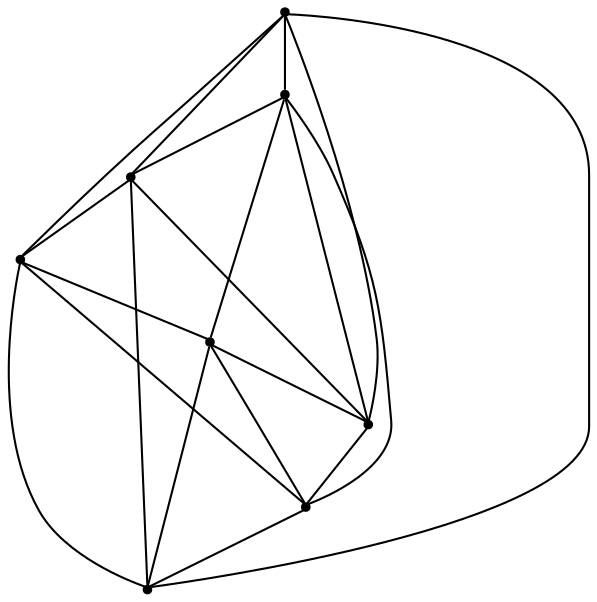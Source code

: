 graph {
  node [shape=point,comment="{\"directed\":false,\"doi\":\"10.1007/978-3-030-04414-5_10\",\"figure\":\"1 (3)\"}"]

  v0 [pos="1550.3095009257304,532.4367827550327"]
  v1 [pos="1369.789104984165,532.4367827550326"]
  v2 [pos="1550.3095009257308,712.9591630840592"]
  v3 [pos="1369.789104984165,712.9591630840592"]
  v4 [pos="1482.6154334507444,600.1300205945151"]
  v5 [pos="1482.6154334507444,645.2574045010338"]
  v6 [pos="1437.4831724591513,600.1300205945153"]
  v7 [pos="1437.483172459151,645.2574045010336"]

  v0 -- v1 [id="-1",pos="1550.3095009257304,532.4367827550327 1369.789104984165,532.4367827550326 1369.789104984165,532.4367827550326 1369.789104984165,532.4367827550326"]
  v3 -- v1 [id="-2",pos="1369.789104984165,712.9591630840592 1369.789104984165,532.4367827550326 1369.789104984165,532.4367827550326 1369.789104984165,532.4367827550326"]
  v3 -- v7 [id="-3",pos="1369.789104984165,712.9591630840592 1437.483172459151,645.2574045010336 1437.483172459151,645.2574045010336 1437.483172459151,645.2574045010336"]
  v1 -- v6 [id="-4",pos="1369.789104984165,532.4367827550326 1437.4831724591513,600.1300205945153 1437.4831724591513,600.1300205945153 1437.4831724591513,600.1300205945153"]
  v3 -- v6 [id="-5",pos="1369.789104984165,712.9591630840592 1392.3551400973352,645.2617284604436 1392.3551400973352,645.2617284604436 1392.3551400973352,645.2617284604436 1437.4831724591513,600.1300205945153 1437.4831724591513,600.1300205945153 1437.4831724591513,600.1300205945153"]
  v1 -- v7 [id="-6",pos="1369.789104984165,532.4367827550326 1392.3551400973352,600.1342809662867 1392.3551400973352,600.1342809662867 1392.3551400973352,600.1342809662867 1437.483172459151,645.2574045010336 1437.483172459151,645.2574045010336 1437.483172459151,645.2574045010336"]
  v6 -- v7 [id="-7",pos="1437.4831724591513,600.1300205945153 1437.483172459151,645.2574045010336 1437.483172459151,645.2574045010336 1437.483172459151,645.2574045010336"]
  v3 -- v5 [id="-8",pos="1369.789104984165,712.9591630840592 1437.48320425336,690.3933727387334 1437.48320425336,690.3933727387334 1437.48320425336,690.3933727387334 1482.6154334507444,645.2574045010338 1482.6154334507444,645.2574045010338 1482.6154334507444,645.2574045010338"]
  v7 -- v2 [id="-9",pos="1437.483172459151,645.2574045010336 1482.6153380681178,690.3933727387334 1482.6153380681178,690.3933727387334 1482.6153380681178,690.3933727387334 1550.3095009257308,712.9591630840592 1550.3095009257308,712.9591630840592 1550.3095009257308,712.9591630840592"]
  v6 -- v4 [id="-10",pos="1437.4831724591513,600.1300205945153 1482.6154334507444,600.1300205945151 1482.6154334507444,600.1300205945151 1482.6154334507444,600.1300205945151"]
  v1 -- v4 [id="-11",pos="1369.789104984165,532.4367827550326 1437.48320425336,555.0026366879968 1437.48320425336,555.0026366879968 1437.48320425336,555.0026366879968 1482.6154334507444,600.1300205945151 1482.6154334507444,600.1300205945151 1482.6154334507444,600.1300205945151"]
  v7 -- v5 [id="-12",pos="1437.483172459151,645.2574045010336 1482.6154334507444,645.2574045010338 1482.6154334507444,645.2574045010338 1482.6154334507444,645.2574045010338"]
  v6 -- v0 [id="-13",pos="1437.4831724591513,600.1300205945153 1482.6153380681178,555.0026366879968 1482.6153380681178,555.0026366879968 1482.6153380681178,555.0026366879968 1550.3095009257304,532.4367827550327 1550.3095009257304,532.4367827550327 1550.3095009257304,532.4367827550327"]
  v5 -- v4 [id="-14",pos="1482.6154334507444,645.2574045010338 1482.6154334507444,600.1300205945151 1482.6154334507444,600.1300205945151 1482.6154334507444,600.1300205945151"]
  v4 -- v2 [id="-15",pos="1482.6154334507444,600.1300205945151 1527.743402224143,645.2617284604436 1527.743402224143,645.2617284604436 1527.743402224143,645.2617284604436 1550.3095009257308,712.9591630840592 1550.3095009257308,712.9591630840592 1550.3095009257308,712.9591630840592"]
  v4 -- v0 [id="-16",pos="1482.6154334507444,600.1300205945151 1550.3095009257304,532.4367827550327 1550.3095009257304,532.4367827550327 1550.3095009257304,532.4367827550327"]
  v5 -- v2 [id="-17",pos="1482.6154334507444,645.2574045010338 1550.3095009257308,712.9591630840592 1550.3095009257308,712.9591630840592 1550.3095009257308,712.9591630840592"]
  v5 -- v0 [id="-18",pos="1482.6154334507444,645.2574045010338 1527.743402224143,600.1342809662867 1527.743402224143,600.1342809662867 1527.743402224143,600.1342809662867 1550.3095009257304,532.4367827550327 1550.3095009257304,532.4367827550327 1550.3095009257304,532.4367827550327"]
  v2 -- v3 [id="-19",pos="1550.3095009257308,712.9591630840592 1369.789104984165,712.9591630840592 1369.789104984165,712.9591630840592 1369.789104984165,712.9591630840592"]
  v2 -- v0 [id="-20",pos="1550.3095009257308,712.9591630840592 1550.3095009257304,532.4367827550327 1550.3095009257304,532.4367827550327 1550.3095009257304,532.4367827550327"]
}